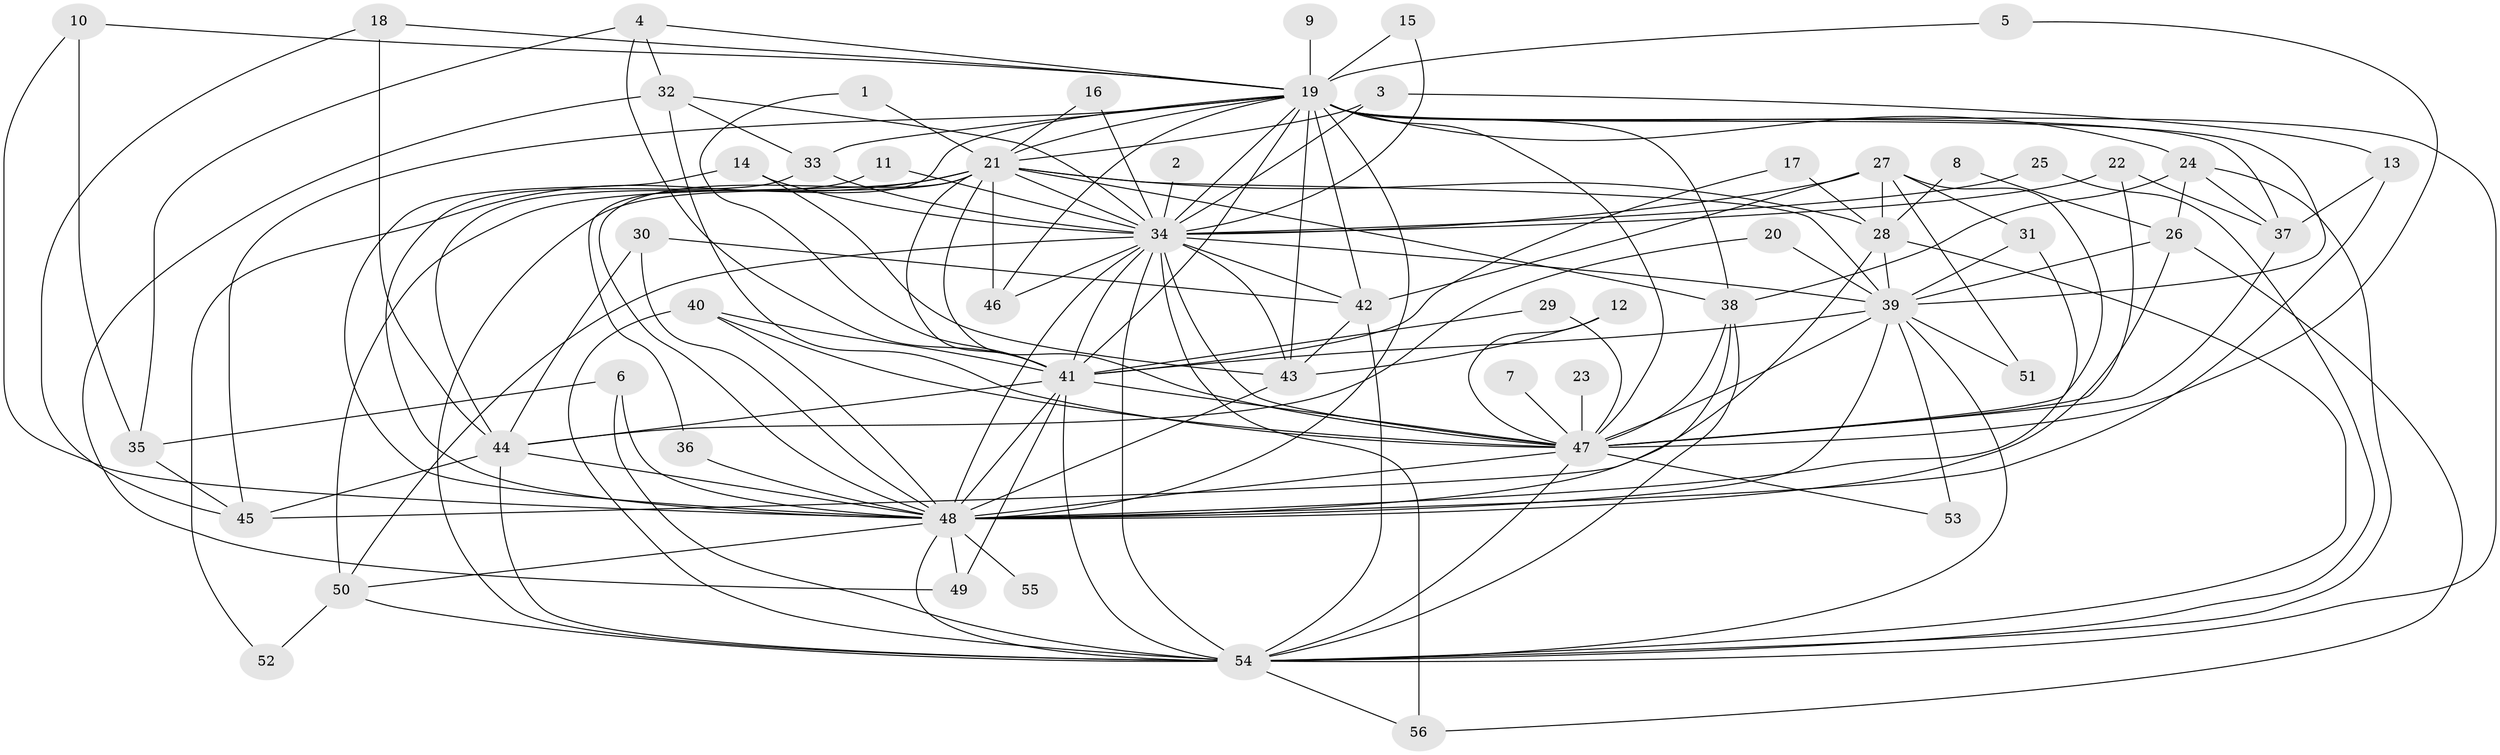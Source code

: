 // original degree distribution, {22: 0.009009009009009009, 32: 0.009009009009009009, 25: 0.009009009009009009, 26: 0.009009009009009009, 21: 0.009009009009009009, 15: 0.009009009009009009, 16: 0.009009009009009009, 20: 0.009009009009009009, 18: 0.009009009009009009, 19: 0.009009009009009009, 3: 0.24324324324324326, 2: 0.5135135135135135, 7: 0.018018018018018018, 4: 0.07207207207207207, 6: 0.036036036036036036, 5: 0.02702702702702703}
// Generated by graph-tools (version 1.1) at 2025/49/03/09/25 03:49:45]
// undirected, 56 vertices, 151 edges
graph export_dot {
graph [start="1"]
  node [color=gray90,style=filled];
  1;
  2;
  3;
  4;
  5;
  6;
  7;
  8;
  9;
  10;
  11;
  12;
  13;
  14;
  15;
  16;
  17;
  18;
  19;
  20;
  21;
  22;
  23;
  24;
  25;
  26;
  27;
  28;
  29;
  30;
  31;
  32;
  33;
  34;
  35;
  36;
  37;
  38;
  39;
  40;
  41;
  42;
  43;
  44;
  45;
  46;
  47;
  48;
  49;
  50;
  51;
  52;
  53;
  54;
  55;
  56;
  1 -- 21 [weight=1.0];
  1 -- 41 [weight=1.0];
  2 -- 34 [weight=1.0];
  3 -- 13 [weight=1.0];
  3 -- 21 [weight=1.0];
  3 -- 34 [weight=1.0];
  4 -- 19 [weight=1.0];
  4 -- 32 [weight=1.0];
  4 -- 35 [weight=1.0];
  4 -- 41 [weight=1.0];
  5 -- 19 [weight=1.0];
  5 -- 47 [weight=1.0];
  6 -- 35 [weight=1.0];
  6 -- 48 [weight=1.0];
  6 -- 54 [weight=1.0];
  7 -- 47 [weight=1.0];
  8 -- 26 [weight=1.0];
  8 -- 28 [weight=1.0];
  9 -- 19 [weight=2.0];
  10 -- 19 [weight=1.0];
  10 -- 35 [weight=1.0];
  10 -- 48 [weight=1.0];
  11 -- 34 [weight=1.0];
  11 -- 44 [weight=1.0];
  12 -- 43 [weight=1.0];
  12 -- 47 [weight=1.0];
  13 -- 37 [weight=1.0];
  13 -- 48 [weight=1.0];
  14 -- 34 [weight=1.0];
  14 -- 43 [weight=1.0];
  14 -- 48 [weight=1.0];
  15 -- 19 [weight=1.0];
  15 -- 34 [weight=1.0];
  16 -- 21 [weight=1.0];
  16 -- 34 [weight=1.0];
  17 -- 28 [weight=1.0];
  17 -- 41 [weight=1.0];
  18 -- 19 [weight=1.0];
  18 -- 44 [weight=1.0];
  18 -- 45 [weight=1.0];
  19 -- 21 [weight=2.0];
  19 -- 24 [weight=1.0];
  19 -- 33 [weight=1.0];
  19 -- 34 [weight=4.0];
  19 -- 36 [weight=1.0];
  19 -- 37 [weight=1.0];
  19 -- 38 [weight=1.0];
  19 -- 39 [weight=2.0];
  19 -- 41 [weight=3.0];
  19 -- 42 [weight=1.0];
  19 -- 43 [weight=3.0];
  19 -- 45 [weight=1.0];
  19 -- 46 [weight=1.0];
  19 -- 47 [weight=2.0];
  19 -- 48 [weight=3.0];
  19 -- 54 [weight=2.0];
  20 -- 39 [weight=1.0];
  20 -- 44 [weight=1.0];
  21 -- 28 [weight=1.0];
  21 -- 34 [weight=3.0];
  21 -- 38 [weight=1.0];
  21 -- 39 [weight=1.0];
  21 -- 41 [weight=1.0];
  21 -- 46 [weight=1.0];
  21 -- 47 [weight=1.0];
  21 -- 48 [weight=2.0];
  21 -- 50 [weight=1.0];
  21 -- 52 [weight=1.0];
  21 -- 54 [weight=2.0];
  22 -- 34 [weight=1.0];
  22 -- 37 [weight=1.0];
  22 -- 47 [weight=1.0];
  23 -- 47 [weight=1.0];
  24 -- 26 [weight=1.0];
  24 -- 37 [weight=1.0];
  24 -- 38 [weight=1.0];
  24 -- 54 [weight=1.0];
  25 -- 34 [weight=1.0];
  25 -- 54 [weight=1.0];
  26 -- 39 [weight=1.0];
  26 -- 48 [weight=1.0];
  26 -- 56 [weight=1.0];
  27 -- 28 [weight=1.0];
  27 -- 31 [weight=1.0];
  27 -- 34 [weight=1.0];
  27 -- 42 [weight=2.0];
  27 -- 47 [weight=1.0];
  27 -- 51 [weight=1.0];
  28 -- 39 [weight=1.0];
  28 -- 45 [weight=1.0];
  28 -- 54 [weight=1.0];
  29 -- 41 [weight=1.0];
  29 -- 47 [weight=1.0];
  30 -- 42 [weight=1.0];
  30 -- 44 [weight=1.0];
  30 -- 48 [weight=1.0];
  31 -- 39 [weight=1.0];
  31 -- 48 [weight=1.0];
  32 -- 33 [weight=1.0];
  32 -- 34 [weight=1.0];
  32 -- 47 [weight=1.0];
  32 -- 49 [weight=1.0];
  33 -- 34 [weight=1.0];
  33 -- 48 [weight=1.0];
  34 -- 39 [weight=2.0];
  34 -- 41 [weight=3.0];
  34 -- 42 [weight=1.0];
  34 -- 43 [weight=1.0];
  34 -- 46 [weight=1.0];
  34 -- 47 [weight=3.0];
  34 -- 48 [weight=2.0];
  34 -- 50 [weight=1.0];
  34 -- 54 [weight=2.0];
  34 -- 56 [weight=2.0];
  35 -- 45 [weight=1.0];
  36 -- 48 [weight=1.0];
  37 -- 47 [weight=2.0];
  38 -- 47 [weight=1.0];
  38 -- 48 [weight=1.0];
  38 -- 54 [weight=1.0];
  39 -- 41 [weight=1.0];
  39 -- 47 [weight=2.0];
  39 -- 48 [weight=1.0];
  39 -- 51 [weight=1.0];
  39 -- 53 [weight=1.0];
  39 -- 54 [weight=1.0];
  40 -- 41 [weight=1.0];
  40 -- 47 [weight=1.0];
  40 -- 48 [weight=1.0];
  40 -- 54 [weight=1.0];
  41 -- 44 [weight=1.0];
  41 -- 47 [weight=1.0];
  41 -- 48 [weight=1.0];
  41 -- 49 [weight=2.0];
  41 -- 54 [weight=1.0];
  42 -- 43 [weight=1.0];
  42 -- 54 [weight=1.0];
  43 -- 48 [weight=1.0];
  44 -- 45 [weight=1.0];
  44 -- 48 [weight=1.0];
  44 -- 54 [weight=1.0];
  47 -- 48 [weight=2.0];
  47 -- 53 [weight=1.0];
  47 -- 54 [weight=1.0];
  48 -- 49 [weight=1.0];
  48 -- 50 [weight=1.0];
  48 -- 54 [weight=1.0];
  48 -- 55 [weight=1.0];
  50 -- 52 [weight=1.0];
  50 -- 54 [weight=1.0];
  54 -- 56 [weight=1.0];
}
